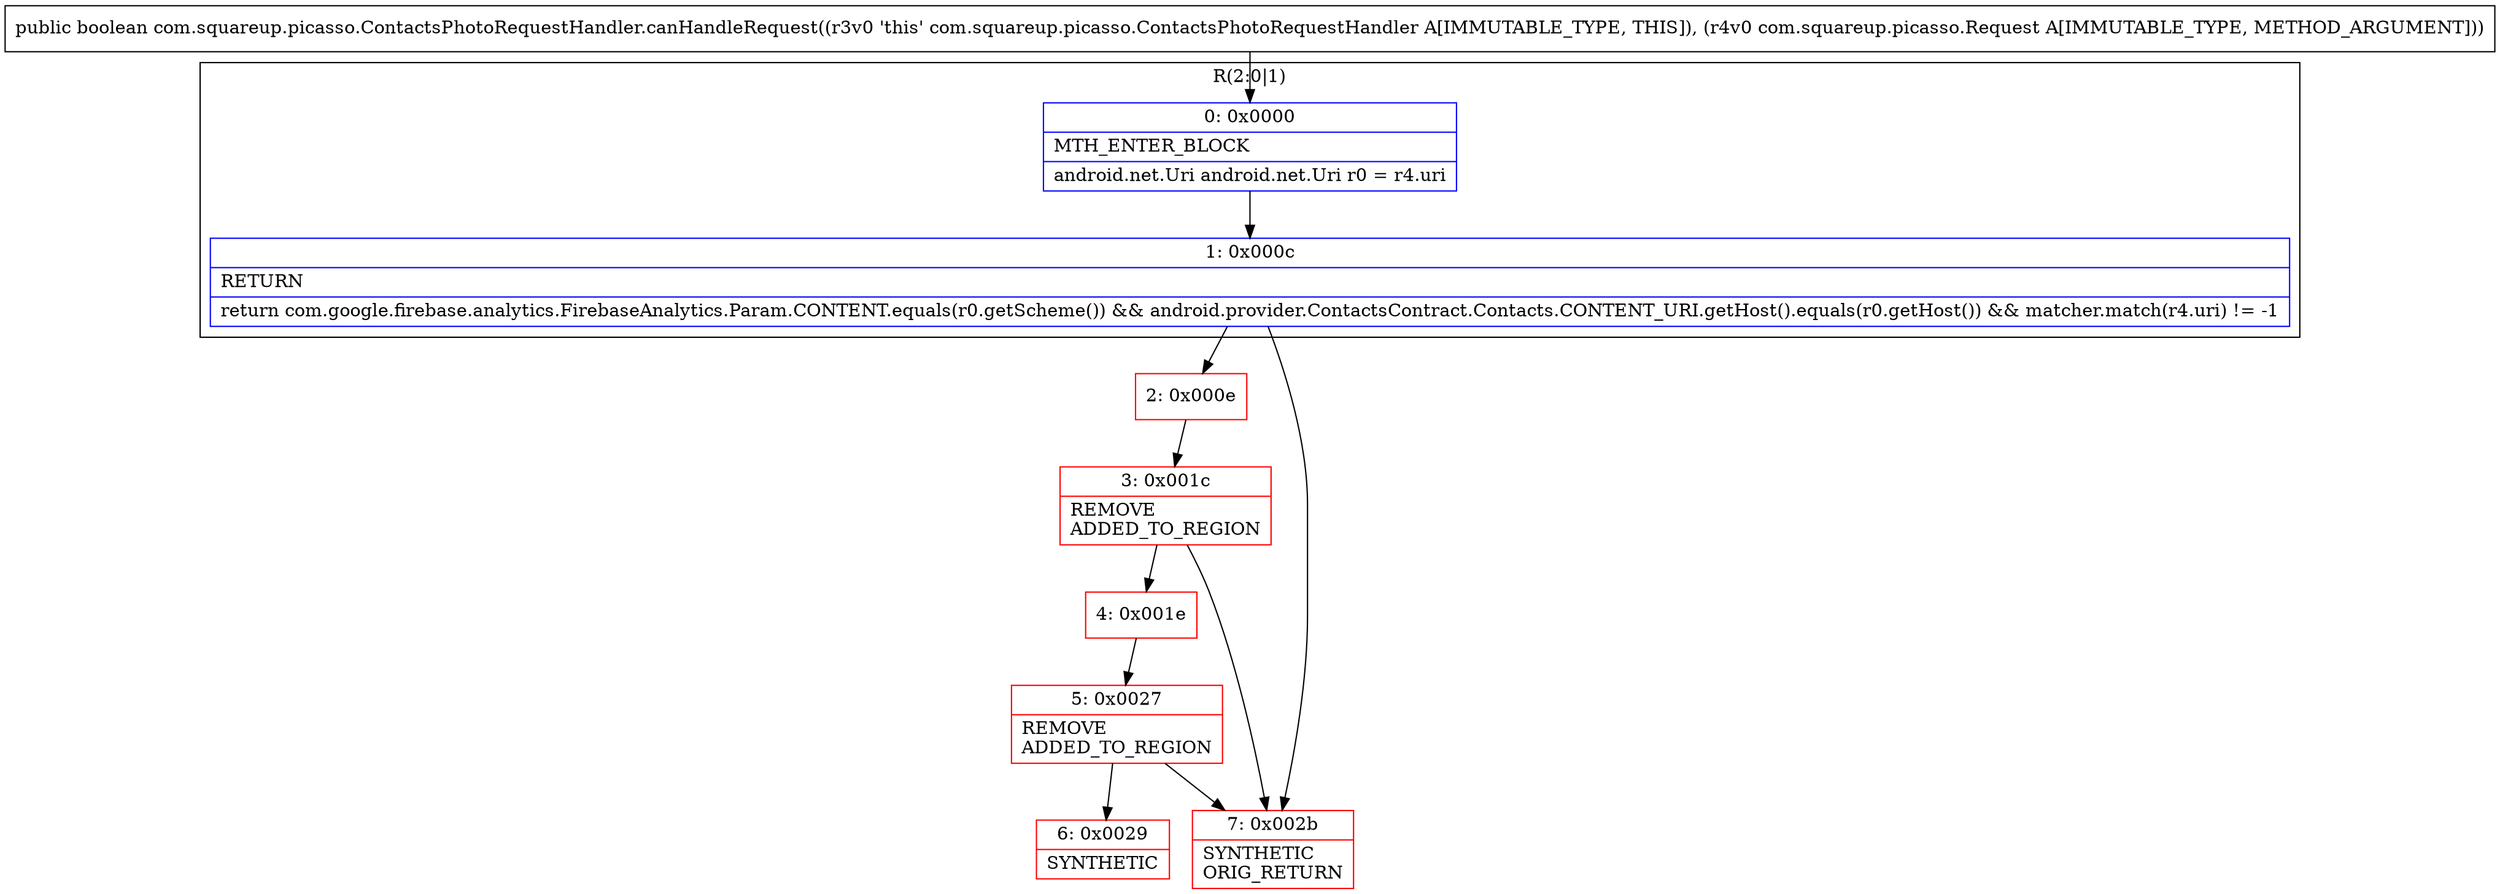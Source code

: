 digraph "CFG forcom.squareup.picasso.ContactsPhotoRequestHandler.canHandleRequest(Lcom\/squareup\/picasso\/Request;)Z" {
subgraph cluster_Region_1719473896 {
label = "R(2:0|1)";
node [shape=record,color=blue];
Node_0 [shape=record,label="{0\:\ 0x0000|MTH_ENTER_BLOCK\l|android.net.Uri android.net.Uri r0 = r4.uri\l}"];
Node_1 [shape=record,label="{1\:\ 0x000c|RETURN\l|return com.google.firebase.analytics.FirebaseAnalytics.Param.CONTENT.equals(r0.getScheme()) && android.provider.ContactsContract.Contacts.CONTENT_URI.getHost().equals(r0.getHost()) && matcher.match(r4.uri) != \-1\l}"];
}
Node_2 [shape=record,color=red,label="{2\:\ 0x000e}"];
Node_3 [shape=record,color=red,label="{3\:\ 0x001c|REMOVE\lADDED_TO_REGION\l}"];
Node_4 [shape=record,color=red,label="{4\:\ 0x001e}"];
Node_5 [shape=record,color=red,label="{5\:\ 0x0027|REMOVE\lADDED_TO_REGION\l}"];
Node_6 [shape=record,color=red,label="{6\:\ 0x0029|SYNTHETIC\l}"];
Node_7 [shape=record,color=red,label="{7\:\ 0x002b|SYNTHETIC\lORIG_RETURN\l}"];
MethodNode[shape=record,label="{public boolean com.squareup.picasso.ContactsPhotoRequestHandler.canHandleRequest((r3v0 'this' com.squareup.picasso.ContactsPhotoRequestHandler A[IMMUTABLE_TYPE, THIS]), (r4v0 com.squareup.picasso.Request A[IMMUTABLE_TYPE, METHOD_ARGUMENT])) }"];
MethodNode -> Node_0;
Node_0 -> Node_1;
Node_1 -> Node_2;
Node_1 -> Node_7;
Node_2 -> Node_3;
Node_3 -> Node_4;
Node_3 -> Node_7;
Node_4 -> Node_5;
Node_5 -> Node_6;
Node_5 -> Node_7;
}

